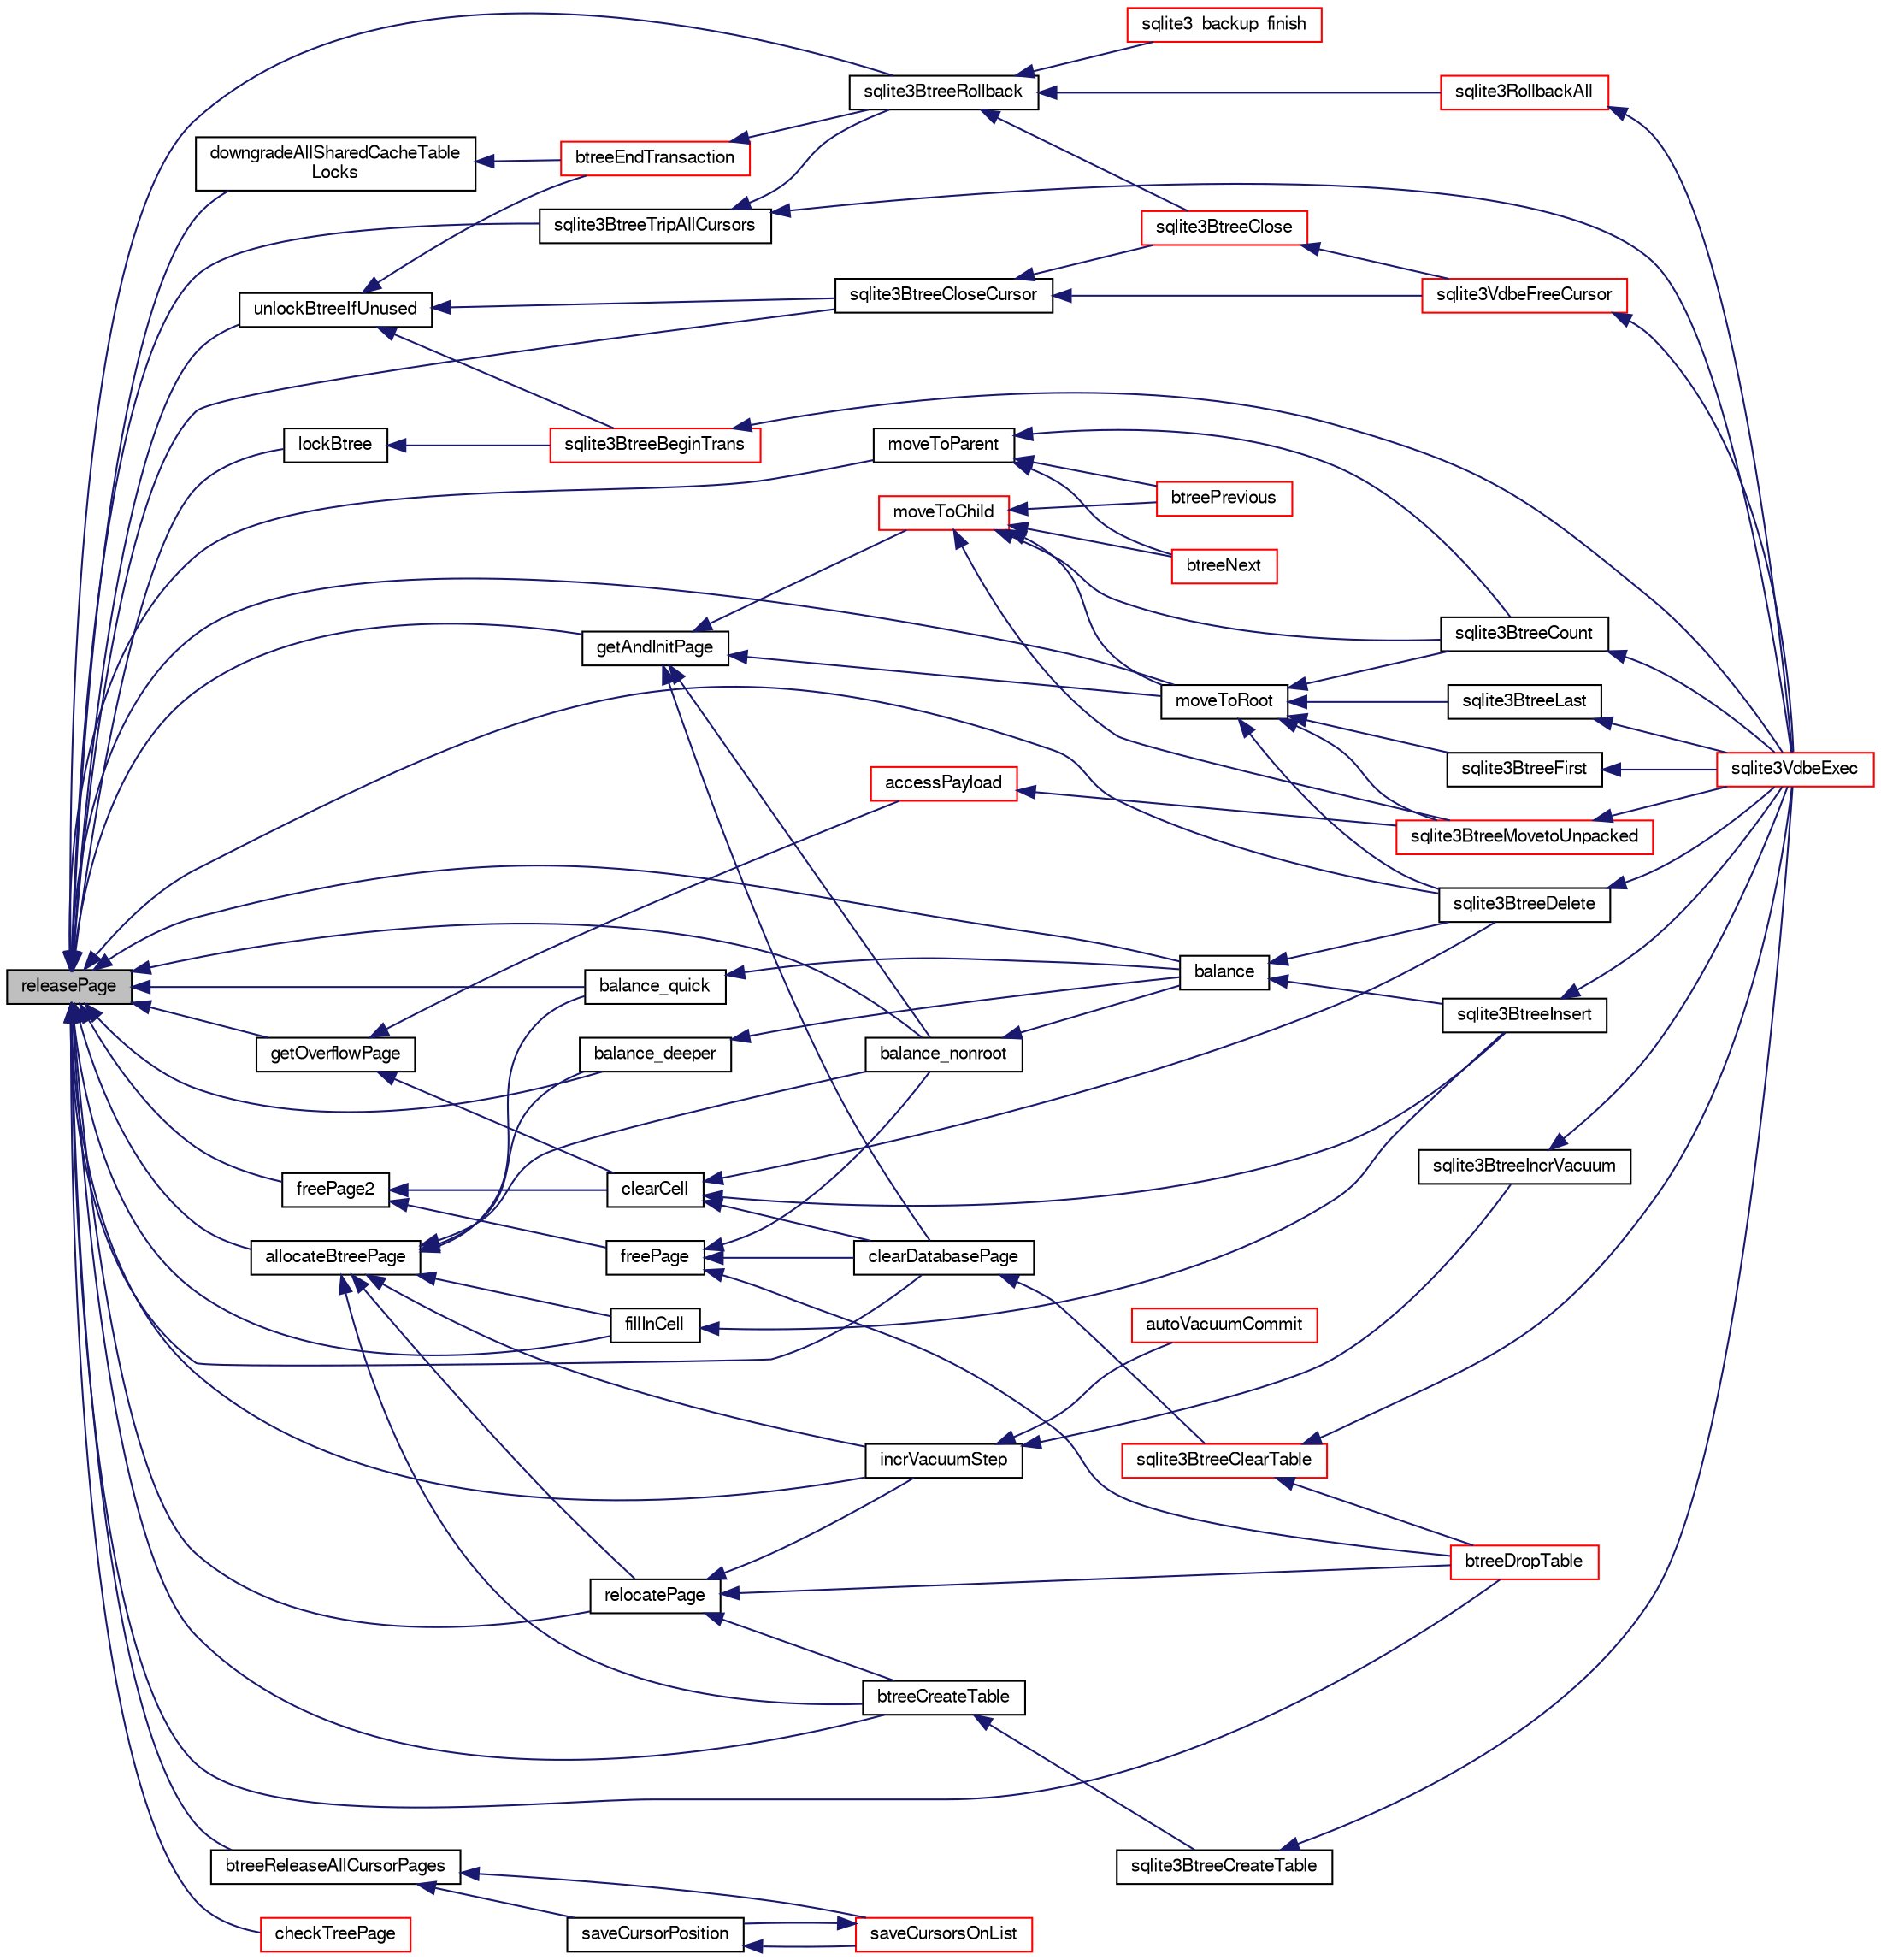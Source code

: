 digraph "releasePage"
{
  edge [fontname="FreeSans",fontsize="10",labelfontname="FreeSans",labelfontsize="10"];
  node [fontname="FreeSans",fontsize="10",shape=record];
  rankdir="LR";
  Node261352 [label="releasePage",height=0.2,width=0.4,color="black", fillcolor="grey75", style="filled", fontcolor="black"];
  Node261352 -> Node261353 [dir="back",color="midnightblue",fontsize="10",style="solid",fontname="FreeSans"];
  Node261353 [label="downgradeAllSharedCacheTable\lLocks",height=0.2,width=0.4,color="black", fillcolor="white", style="filled",URL="$sqlite3_8c.html#a190cd892d7b1636800149aa2fb20f4ef"];
  Node261353 -> Node261354 [dir="back",color="midnightblue",fontsize="10",style="solid",fontname="FreeSans"];
  Node261354 [label="btreeEndTransaction",height=0.2,width=0.4,color="red", fillcolor="white", style="filled",URL="$sqlite3_8c.html#a7dd8138404b55de8be9623636f25488b"];
  Node261354 -> Node261619 [dir="back",color="midnightblue",fontsize="10",style="solid",fontname="FreeSans"];
  Node261619 [label="sqlite3BtreeRollback",height=0.2,width=0.4,color="black", fillcolor="white", style="filled",URL="$sqlite3_8c.html#a317473acdafdd688385c8954f09de186"];
  Node261619 -> Node261620 [dir="back",color="midnightblue",fontsize="10",style="solid",fontname="FreeSans"];
  Node261620 [label="sqlite3BtreeClose",height=0.2,width=0.4,color="red", fillcolor="white", style="filled",URL="$sqlite3_8c.html#a729b65009b66a99200496b09c124df01"];
  Node261620 -> Node261621 [dir="back",color="midnightblue",fontsize="10",style="solid",fontname="FreeSans"];
  Node261621 [label="sqlite3VdbeFreeCursor",height=0.2,width=0.4,color="red", fillcolor="white", style="filled",URL="$sqlite3_8c.html#a0f9084083e1d0639708934630f33d6ef"];
  Node261621 -> Node261486 [dir="back",color="midnightblue",fontsize="10",style="solid",fontname="FreeSans"];
  Node261486 [label="sqlite3VdbeExec",height=0.2,width=0.4,color="red", fillcolor="white", style="filled",URL="$sqlite3_8c.html#a8ce40a614bdc56719c4d642b1e4dfb21"];
  Node261619 -> Node261578 [dir="back",color="midnightblue",fontsize="10",style="solid",fontname="FreeSans"];
  Node261578 [label="sqlite3_backup_finish",height=0.2,width=0.4,color="red", fillcolor="white", style="filled",URL="$sqlite3_8h.html#a176857dd58d99be53b6d7305533e0048"];
  Node261619 -> Node261560 [dir="back",color="midnightblue",fontsize="10",style="solid",fontname="FreeSans"];
  Node261560 [label="sqlite3RollbackAll",height=0.2,width=0.4,color="red", fillcolor="white", style="filled",URL="$sqlite3_8c.html#ad902dd388d73208539f557962e3fe6bb"];
  Node261560 -> Node261486 [dir="back",color="midnightblue",fontsize="10",style="solid",fontname="FreeSans"];
  Node261352 -> Node261625 [dir="back",color="midnightblue",fontsize="10",style="solid",fontname="FreeSans"];
  Node261625 [label="btreeReleaseAllCursorPages",height=0.2,width=0.4,color="black", fillcolor="white", style="filled",URL="$sqlite3_8c.html#a8535e63c9127b9f6b5b136cab41cbdd7"];
  Node261625 -> Node261626 [dir="back",color="midnightblue",fontsize="10",style="solid",fontname="FreeSans"];
  Node261626 [label="saveCursorPosition",height=0.2,width=0.4,color="black", fillcolor="white", style="filled",URL="$sqlite3_8c.html#a1fd19e15f7d2a03087f0c1f287dda917"];
  Node261626 -> Node261627 [dir="back",color="midnightblue",fontsize="10",style="solid",fontname="FreeSans"];
  Node261627 [label="saveCursorsOnList",height=0.2,width=0.4,color="red", fillcolor="white", style="filled",URL="$sqlite3_8c.html#a33cb455c167e82c225c04c6628a486e1"];
  Node261627 -> Node261626 [dir="back",color="midnightblue",fontsize="10",style="solid",fontname="FreeSans"];
  Node261625 -> Node261627 [dir="back",color="midnightblue",fontsize="10",style="solid",fontname="FreeSans"];
  Node261352 -> Node261641 [dir="back",color="midnightblue",fontsize="10",style="solid",fontname="FreeSans"];
  Node261641 [label="getAndInitPage",height=0.2,width=0.4,color="black", fillcolor="white", style="filled",URL="$sqlite3_8c.html#ae85122d12808231a8d58459440a405ab"];
  Node261641 -> Node261642 [dir="back",color="midnightblue",fontsize="10",style="solid",fontname="FreeSans"];
  Node261642 [label="moveToChild",height=0.2,width=0.4,color="red", fillcolor="white", style="filled",URL="$sqlite3_8c.html#a1dbea539dd841af085ba1e1390922237"];
  Node261642 -> Node261643 [dir="back",color="midnightblue",fontsize="10",style="solid",fontname="FreeSans"];
  Node261643 [label="moveToRoot",height=0.2,width=0.4,color="black", fillcolor="white", style="filled",URL="$sqlite3_8c.html#a2b8fb9bf88e10e7e4dedc8da64e7e956"];
  Node261643 -> Node261644 [dir="back",color="midnightblue",fontsize="10",style="solid",fontname="FreeSans"];
  Node261644 [label="sqlite3BtreeFirst",height=0.2,width=0.4,color="black", fillcolor="white", style="filled",URL="$sqlite3_8c.html#a1e6ef22f77a31436c5918e4b05403093"];
  Node261644 -> Node261486 [dir="back",color="midnightblue",fontsize="10",style="solid",fontname="FreeSans"];
  Node261643 -> Node261645 [dir="back",color="midnightblue",fontsize="10",style="solid",fontname="FreeSans"];
  Node261645 [label="sqlite3BtreeLast",height=0.2,width=0.4,color="black", fillcolor="white", style="filled",URL="$sqlite3_8c.html#a2ce629e6262037373b2dc2e3caf474c0"];
  Node261645 -> Node261486 [dir="back",color="midnightblue",fontsize="10",style="solid",fontname="FreeSans"];
  Node261643 -> Node261646 [dir="back",color="midnightblue",fontsize="10",style="solid",fontname="FreeSans"];
  Node261646 [label="sqlite3BtreeMovetoUnpacked",height=0.2,width=0.4,color="red", fillcolor="white", style="filled",URL="$sqlite3_8c.html#a6d0b5aed55d5e85a0a6bfcae169fe579"];
  Node261646 -> Node261486 [dir="back",color="midnightblue",fontsize="10",style="solid",fontname="FreeSans"];
  Node261643 -> Node261633 [dir="back",color="midnightblue",fontsize="10",style="solid",fontname="FreeSans"];
  Node261633 [label="sqlite3BtreeDelete",height=0.2,width=0.4,color="black", fillcolor="white", style="filled",URL="$sqlite3_8c.html#a65c40cd7ec987dbd25392a180f388fe7"];
  Node261633 -> Node261486 [dir="back",color="midnightblue",fontsize="10",style="solid",fontname="FreeSans"];
  Node261643 -> Node261651 [dir="back",color="midnightblue",fontsize="10",style="solid",fontname="FreeSans"];
  Node261651 [label="sqlite3BtreeCount",height=0.2,width=0.4,color="black", fillcolor="white", style="filled",URL="$sqlite3_8c.html#ab162651b72ea609cf8e8fcd3d3320517"];
  Node261651 -> Node261486 [dir="back",color="midnightblue",fontsize="10",style="solid",fontname="FreeSans"];
  Node261642 -> Node261646 [dir="back",color="midnightblue",fontsize="10",style="solid",fontname="FreeSans"];
  Node261642 -> Node261653 [dir="back",color="midnightblue",fontsize="10",style="solid",fontname="FreeSans"];
  Node261653 [label="btreeNext",height=0.2,width=0.4,color="red", fillcolor="white", style="filled",URL="$sqlite3_8c.html#a937623744e3658bd068b8ad99e87c356"];
  Node261642 -> Node261659 [dir="back",color="midnightblue",fontsize="10",style="solid",fontname="FreeSans"];
  Node261659 [label="btreePrevious",height=0.2,width=0.4,color="red", fillcolor="white", style="filled",URL="$sqlite3_8c.html#a6b41260c8b5d49d50962296ee829b244"];
  Node261642 -> Node261651 [dir="back",color="midnightblue",fontsize="10",style="solid",fontname="FreeSans"];
  Node261641 -> Node261643 [dir="back",color="midnightblue",fontsize="10",style="solid",fontname="FreeSans"];
  Node261641 -> Node261661 [dir="back",color="midnightblue",fontsize="10",style="solid",fontname="FreeSans"];
  Node261661 [label="balance_nonroot",height=0.2,width=0.4,color="black", fillcolor="white", style="filled",URL="$sqlite3_8c.html#a513ba5c0beb3462a4b60064469f1539d"];
  Node261661 -> Node261662 [dir="back",color="midnightblue",fontsize="10",style="solid",fontname="FreeSans"];
  Node261662 [label="balance",height=0.2,width=0.4,color="black", fillcolor="white", style="filled",URL="$sqlite3_8c.html#a173f7c872fb68ccd3a20440d640b66c7"];
  Node261662 -> Node261632 [dir="back",color="midnightblue",fontsize="10",style="solid",fontname="FreeSans"];
  Node261632 [label="sqlite3BtreeInsert",height=0.2,width=0.4,color="black", fillcolor="white", style="filled",URL="$sqlite3_8c.html#aa6c6b68ed28d38984e5fa329794d7f02"];
  Node261632 -> Node261486 [dir="back",color="midnightblue",fontsize="10",style="solid",fontname="FreeSans"];
  Node261662 -> Node261633 [dir="back",color="midnightblue",fontsize="10",style="solid",fontname="FreeSans"];
  Node261641 -> Node261663 [dir="back",color="midnightblue",fontsize="10",style="solid",fontname="FreeSans"];
  Node261663 [label="clearDatabasePage",height=0.2,width=0.4,color="black", fillcolor="white", style="filled",URL="$sqlite3_8c.html#aecc3046a56feeeabd3ca93c0685e35d5"];
  Node261663 -> Node261636 [dir="back",color="midnightblue",fontsize="10",style="solid",fontname="FreeSans"];
  Node261636 [label="sqlite3BtreeClearTable",height=0.2,width=0.4,color="red", fillcolor="white", style="filled",URL="$sqlite3_8c.html#ac2fcbee7dcc155d776ecf9d5151f3872"];
  Node261636 -> Node261638 [dir="back",color="midnightblue",fontsize="10",style="solid",fontname="FreeSans"];
  Node261638 [label="btreeDropTable",height=0.2,width=0.4,color="red", fillcolor="white", style="filled",URL="$sqlite3_8c.html#abba4061ea34842db278e91f537d2c2ff"];
  Node261636 -> Node261486 [dir="back",color="midnightblue",fontsize="10",style="solid",fontname="FreeSans"];
  Node261352 -> Node261664 [dir="back",color="midnightblue",fontsize="10",style="solid",fontname="FreeSans"];
  Node261664 [label="lockBtree",height=0.2,width=0.4,color="black", fillcolor="white", style="filled",URL="$sqlite3_8c.html#a5b808194d3178be15705a420265cee9d"];
  Node261664 -> Node261665 [dir="back",color="midnightblue",fontsize="10",style="solid",fontname="FreeSans"];
  Node261665 [label="sqlite3BtreeBeginTrans",height=0.2,width=0.4,color="red", fillcolor="white", style="filled",URL="$sqlite3_8c.html#a52d6706df15c67c22aa7d0e290c16bf5"];
  Node261665 -> Node261486 [dir="back",color="midnightblue",fontsize="10",style="solid",fontname="FreeSans"];
  Node261352 -> Node261667 [dir="back",color="midnightblue",fontsize="10",style="solid",fontname="FreeSans"];
  Node261667 [label="unlockBtreeIfUnused",height=0.2,width=0.4,color="black", fillcolor="white", style="filled",URL="$sqlite3_8c.html#ada198bfad4d2c61e88bd9317e98cc96c"];
  Node261667 -> Node261665 [dir="back",color="midnightblue",fontsize="10",style="solid",fontname="FreeSans"];
  Node261667 -> Node261354 [dir="back",color="midnightblue",fontsize="10",style="solid",fontname="FreeSans"];
  Node261667 -> Node261668 [dir="back",color="midnightblue",fontsize="10",style="solid",fontname="FreeSans"];
  Node261668 [label="sqlite3BtreeCloseCursor",height=0.2,width=0.4,color="black", fillcolor="white", style="filled",URL="$sqlite3_8c.html#a7f494da0a512d247d690d6bc19397791"];
  Node261668 -> Node261620 [dir="back",color="midnightblue",fontsize="10",style="solid",fontname="FreeSans"];
  Node261668 -> Node261621 [dir="back",color="midnightblue",fontsize="10",style="solid",fontname="FreeSans"];
  Node261352 -> Node261669 [dir="back",color="midnightblue",fontsize="10",style="solid",fontname="FreeSans"];
  Node261669 [label="relocatePage",height=0.2,width=0.4,color="black", fillcolor="white", style="filled",URL="$sqlite3_8c.html#af8fb5934ff87b02845c89350c57fd2bc"];
  Node261669 -> Node261670 [dir="back",color="midnightblue",fontsize="10",style="solid",fontname="FreeSans"];
  Node261670 [label="incrVacuumStep",height=0.2,width=0.4,color="black", fillcolor="white", style="filled",URL="$sqlite3_8c.html#a68a85130a567f1700dc0907ec9227892"];
  Node261670 -> Node261629 [dir="back",color="midnightblue",fontsize="10",style="solid",fontname="FreeSans"];
  Node261629 [label="sqlite3BtreeIncrVacuum",height=0.2,width=0.4,color="black", fillcolor="white", style="filled",URL="$sqlite3_8c.html#a0b4c98acfd785fc6d5dc5c3237030318"];
  Node261629 -> Node261486 [dir="back",color="midnightblue",fontsize="10",style="solid",fontname="FreeSans"];
  Node261670 -> Node261630 [dir="back",color="midnightblue",fontsize="10",style="solid",fontname="FreeSans"];
  Node261630 [label="autoVacuumCommit",height=0.2,width=0.4,color="red", fillcolor="white", style="filled",URL="$sqlite3_8c.html#a809d22c6311135ae3048adf41febaef0"];
  Node261669 -> Node261634 [dir="back",color="midnightblue",fontsize="10",style="solid",fontname="FreeSans"];
  Node261634 [label="btreeCreateTable",height=0.2,width=0.4,color="black", fillcolor="white", style="filled",URL="$sqlite3_8c.html#a48e09eaac366a6b585edd02553872954"];
  Node261634 -> Node261635 [dir="back",color="midnightblue",fontsize="10",style="solid",fontname="FreeSans"];
  Node261635 [label="sqlite3BtreeCreateTable",height=0.2,width=0.4,color="black", fillcolor="white", style="filled",URL="$sqlite3_8c.html#a1a9ef91a0faff12254ec3f58cade3291"];
  Node261635 -> Node261486 [dir="back",color="midnightblue",fontsize="10",style="solid",fontname="FreeSans"];
  Node261669 -> Node261638 [dir="back",color="midnightblue",fontsize="10",style="solid",fontname="FreeSans"];
  Node261352 -> Node261670 [dir="back",color="midnightblue",fontsize="10",style="solid",fontname="FreeSans"];
  Node261352 -> Node261671 [dir="back",color="midnightblue",fontsize="10",style="solid",fontname="FreeSans"];
  Node261671 [label="sqlite3BtreeTripAllCursors",height=0.2,width=0.4,color="black", fillcolor="white", style="filled",URL="$sqlite3_8c.html#a7e94025b9bd56e9e9ccf148d1a0e1acf"];
  Node261671 -> Node261619 [dir="back",color="midnightblue",fontsize="10",style="solid",fontname="FreeSans"];
  Node261671 -> Node261486 [dir="back",color="midnightblue",fontsize="10",style="solid",fontname="FreeSans"];
  Node261352 -> Node261619 [dir="back",color="midnightblue",fontsize="10",style="solid",fontname="FreeSans"];
  Node261352 -> Node261668 [dir="back",color="midnightblue",fontsize="10",style="solid",fontname="FreeSans"];
  Node261352 -> Node261672 [dir="back",color="midnightblue",fontsize="10",style="solid",fontname="FreeSans"];
  Node261672 [label="getOverflowPage",height=0.2,width=0.4,color="black", fillcolor="white", style="filled",URL="$sqlite3_8c.html#af907f898e049d621e2c9dc1ed1d63cf4"];
  Node261672 -> Node261673 [dir="back",color="midnightblue",fontsize="10",style="solid",fontname="FreeSans"];
  Node261673 [label="accessPayload",height=0.2,width=0.4,color="red", fillcolor="white", style="filled",URL="$sqlite3_8c.html#acf70e6d3cb6afd54d677b3dffb6959d2"];
  Node261673 -> Node261646 [dir="back",color="midnightblue",fontsize="10",style="solid",fontname="FreeSans"];
  Node261672 -> Node261679 [dir="back",color="midnightblue",fontsize="10",style="solid",fontname="FreeSans"];
  Node261679 [label="clearCell",height=0.2,width=0.4,color="black", fillcolor="white", style="filled",URL="$sqlite3_8c.html#acde9692b1b53b7e35fa3ee62c01a0341"];
  Node261679 -> Node261632 [dir="back",color="midnightblue",fontsize="10",style="solid",fontname="FreeSans"];
  Node261679 -> Node261633 [dir="back",color="midnightblue",fontsize="10",style="solid",fontname="FreeSans"];
  Node261679 -> Node261663 [dir="back",color="midnightblue",fontsize="10",style="solid",fontname="FreeSans"];
  Node261352 -> Node261680 [dir="back",color="midnightblue",fontsize="10",style="solid",fontname="FreeSans"];
  Node261680 [label="moveToParent",height=0.2,width=0.4,color="black", fillcolor="white", style="filled",URL="$sqlite3_8c.html#a6d71d2659481a7b7866f9445a62ec248"];
  Node261680 -> Node261653 [dir="back",color="midnightblue",fontsize="10",style="solid",fontname="FreeSans"];
  Node261680 -> Node261659 [dir="back",color="midnightblue",fontsize="10",style="solid",fontname="FreeSans"];
  Node261680 -> Node261651 [dir="back",color="midnightblue",fontsize="10",style="solid",fontname="FreeSans"];
  Node261352 -> Node261643 [dir="back",color="midnightblue",fontsize="10",style="solid",fontname="FreeSans"];
  Node261352 -> Node261681 [dir="back",color="midnightblue",fontsize="10",style="solid",fontname="FreeSans"];
  Node261681 [label="allocateBtreePage",height=0.2,width=0.4,color="black", fillcolor="white", style="filled",URL="$sqlite3_8c.html#ae84ce1103eabfe9455a6a59e6cec4a33"];
  Node261681 -> Node261669 [dir="back",color="midnightblue",fontsize="10",style="solid",fontname="FreeSans"];
  Node261681 -> Node261670 [dir="back",color="midnightblue",fontsize="10",style="solid",fontname="FreeSans"];
  Node261681 -> Node261682 [dir="back",color="midnightblue",fontsize="10",style="solid",fontname="FreeSans"];
  Node261682 [label="fillInCell",height=0.2,width=0.4,color="black", fillcolor="white", style="filled",URL="$sqlite3_8c.html#ab66a77004cf93954f2aae7e52a4e51a7"];
  Node261682 -> Node261632 [dir="back",color="midnightblue",fontsize="10",style="solid",fontname="FreeSans"];
  Node261681 -> Node261683 [dir="back",color="midnightblue",fontsize="10",style="solid",fontname="FreeSans"];
  Node261683 [label="balance_quick",height=0.2,width=0.4,color="black", fillcolor="white", style="filled",URL="$sqlite3_8c.html#a92f1869a02b8b9196e5ea7ed2e61c328"];
  Node261683 -> Node261662 [dir="back",color="midnightblue",fontsize="10",style="solid",fontname="FreeSans"];
  Node261681 -> Node261661 [dir="back",color="midnightblue",fontsize="10",style="solid",fontname="FreeSans"];
  Node261681 -> Node261684 [dir="back",color="midnightblue",fontsize="10",style="solid",fontname="FreeSans"];
  Node261684 [label="balance_deeper",height=0.2,width=0.4,color="black", fillcolor="white", style="filled",URL="$sqlite3_8c.html#af8eafba12a6ebc987cf6ae89f4cce1a8"];
  Node261684 -> Node261662 [dir="back",color="midnightblue",fontsize="10",style="solid",fontname="FreeSans"];
  Node261681 -> Node261634 [dir="back",color="midnightblue",fontsize="10",style="solid",fontname="FreeSans"];
  Node261352 -> Node261685 [dir="back",color="midnightblue",fontsize="10",style="solid",fontname="FreeSans"];
  Node261685 [label="freePage2",height=0.2,width=0.4,color="black", fillcolor="white", style="filled",URL="$sqlite3_8c.html#a625a2c2bdaf95cdb3a7cb945201f7efb"];
  Node261685 -> Node261686 [dir="back",color="midnightblue",fontsize="10",style="solid",fontname="FreeSans"];
  Node261686 [label="freePage",height=0.2,width=0.4,color="black", fillcolor="white", style="filled",URL="$sqlite3_8c.html#ad98f5006fdec390948dd2966cf0cf12f"];
  Node261686 -> Node261661 [dir="back",color="midnightblue",fontsize="10",style="solid",fontname="FreeSans"];
  Node261686 -> Node261663 [dir="back",color="midnightblue",fontsize="10",style="solid",fontname="FreeSans"];
  Node261686 -> Node261638 [dir="back",color="midnightblue",fontsize="10",style="solid",fontname="FreeSans"];
  Node261685 -> Node261679 [dir="back",color="midnightblue",fontsize="10",style="solid",fontname="FreeSans"];
  Node261352 -> Node261682 [dir="back",color="midnightblue",fontsize="10",style="solid",fontname="FreeSans"];
  Node261352 -> Node261683 [dir="back",color="midnightblue",fontsize="10",style="solid",fontname="FreeSans"];
  Node261352 -> Node261661 [dir="back",color="midnightblue",fontsize="10",style="solid",fontname="FreeSans"];
  Node261352 -> Node261684 [dir="back",color="midnightblue",fontsize="10",style="solid",fontname="FreeSans"];
  Node261352 -> Node261662 [dir="back",color="midnightblue",fontsize="10",style="solid",fontname="FreeSans"];
  Node261352 -> Node261633 [dir="back",color="midnightblue",fontsize="10",style="solid",fontname="FreeSans"];
  Node261352 -> Node261634 [dir="back",color="midnightblue",fontsize="10",style="solid",fontname="FreeSans"];
  Node261352 -> Node261663 [dir="back",color="midnightblue",fontsize="10",style="solid",fontname="FreeSans"];
  Node261352 -> Node261638 [dir="back",color="midnightblue",fontsize="10",style="solid",fontname="FreeSans"];
  Node261352 -> Node261687 [dir="back",color="midnightblue",fontsize="10",style="solid",fontname="FreeSans"];
  Node261687 [label="checkTreePage",height=0.2,width=0.4,color="red", fillcolor="white", style="filled",URL="$sqlite3_8c.html#a0bdac89d12e5ac328d260ae8259777b2"];
}
